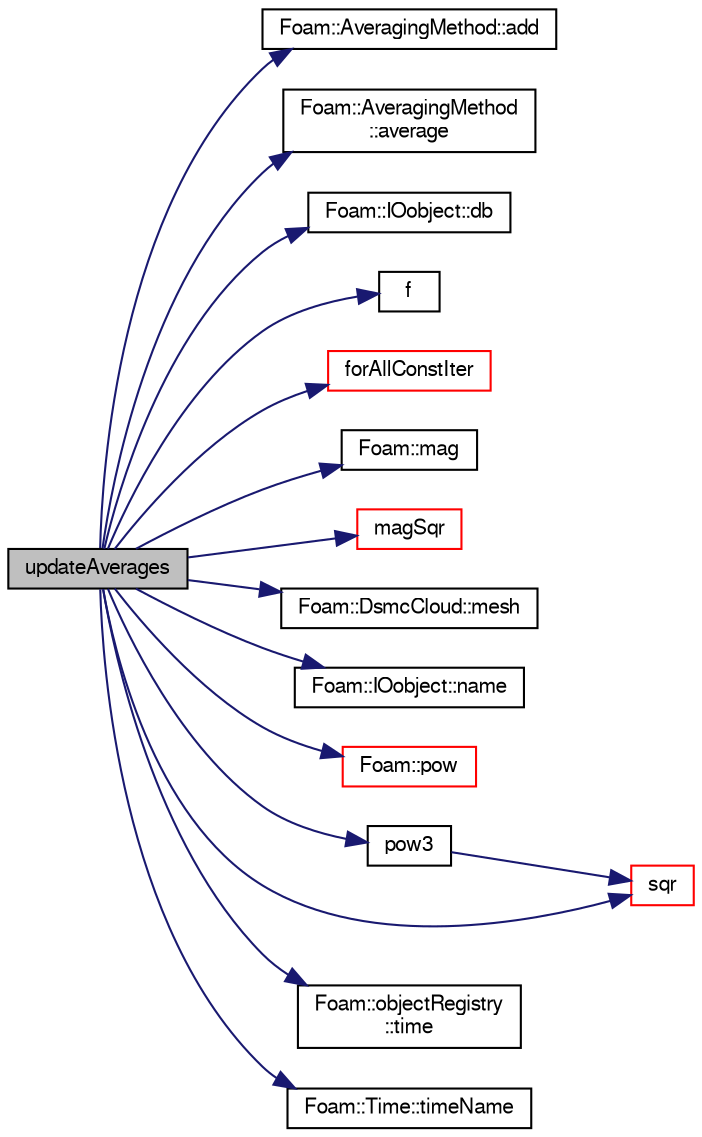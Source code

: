 digraph "updateAverages"
{
  bgcolor="transparent";
  edge [fontname="FreeSans",fontsize="10",labelfontname="FreeSans",labelfontsize="10"];
  node [fontname="FreeSans",fontsize="10",shape=record];
  rankdir="LR";
  Node2 [label="updateAverages",height=0.2,width=0.4,color="black", fillcolor="grey75", style="filled", fontcolor="black"];
  Node2 -> Node3 [color="midnightblue",fontsize="10",style="solid",fontname="FreeSans"];
  Node3 [label="Foam::AveragingMethod::add",height=0.2,width=0.4,color="black",URL="$a23898.html#a6c746e8071b3ec1173b56a9aae5cbb1b",tooltip="Member Functions. "];
  Node2 -> Node4 [color="midnightblue",fontsize="10",style="solid",fontname="FreeSans"];
  Node4 [label="Foam::AveragingMethod\l::average",height=0.2,width=0.4,color="black",URL="$a23898.html#adcc1a888cd92655a25f4d7838e3a3ec1",tooltip="Calculate the average. "];
  Node2 -> Node5 [color="midnightblue",fontsize="10",style="solid",fontname="FreeSans"];
  Node5 [label="Foam::IOobject::db",height=0.2,width=0.4,color="black",URL="$a26142.html#a65cc75d9f80b1df5c3184fb2274a97f1",tooltip="Return the local objectRegistry. "];
  Node2 -> Node6 [color="midnightblue",fontsize="10",style="solid",fontname="FreeSans"];
  Node6 [label="f",height=0.2,width=0.4,color="black",URL="$a17900.html#a888be93833ac7a23170555c69c690288"];
  Node2 -> Node7 [color="midnightblue",fontsize="10",style="solid",fontname="FreeSans"];
  Node7 [label="forAllConstIter",height=0.2,width=0.4,color="red",URL="$a38141.html#ae21e2836509b0fa7f7cedf6493b11b09"];
  Node2 -> Node118 [color="midnightblue",fontsize="10",style="solid",fontname="FreeSans"];
  Node118 [label="Foam::mag",height=0.2,width=0.4,color="black",URL="$a21124.html#a929da2a3fdcf3dacbbe0487d3a330dae"];
  Node2 -> Node308 [color="midnightblue",fontsize="10",style="solid",fontname="FreeSans"];
  Node308 [label="magSqr",height=0.2,width=0.4,color="red",URL="$a12539.html#ab0cd33eb018a643a64ca545601530791"];
  Node2 -> Node310 [color="midnightblue",fontsize="10",style="solid",fontname="FreeSans"];
  Node310 [label="Foam::DsmcCloud::mesh",height=0.2,width=0.4,color="black",URL="$a23686.html#acb31d92d519d673eae6328d85d16fa52",tooltip="Return refernce to the mesh. "];
  Node2 -> Node71 [color="midnightblue",fontsize="10",style="solid",fontname="FreeSans"];
  Node71 [label="Foam::IOobject::name",height=0.2,width=0.4,color="black",URL="$a26142.html#acc80e00a8ac919288fb55bd14cc88bf6",tooltip="Return name. "];
  Node2 -> Node220 [color="midnightblue",fontsize="10",style="solid",fontname="FreeSans"];
  Node220 [label="Foam::pow",height=0.2,width=0.4,color="red",URL="$a21124.html#a7500c8e9d27a442adc75e287de074c7c"];
  Node2 -> Node311 [color="midnightblue",fontsize="10",style="solid",fontname="FreeSans"];
  Node311 [label="pow3",height=0.2,width=0.4,color="black",URL="$a12539.html#a321e95ad714c9c00f472182f293fd081"];
  Node311 -> Node312 [color="midnightblue",fontsize="10",style="solid",fontname="FreeSans"];
  Node312 [label="sqr",height=0.2,width=0.4,color="red",URL="$a12539.html#a557bbac590ed5ce51116be69fe4faa96"];
  Node2 -> Node312 [color="midnightblue",fontsize="10",style="solid",fontname="FreeSans"];
  Node2 -> Node108 [color="midnightblue",fontsize="10",style="solid",fontname="FreeSans"];
  Node108 [label="Foam::objectRegistry\l::time",height=0.2,width=0.4,color="black",URL="$a26326.html#a0d94096809fe3376b29a2a29ca11bb18",tooltip="Return time. "];
  Node2 -> Node313 [color="midnightblue",fontsize="10",style="solid",fontname="FreeSans"];
  Node313 [label="Foam::Time::timeName",height=0.2,width=0.4,color="black",URL="$a26350.html#ad9d86fef6eca18797c786726cf925179",tooltip="Return time name of given scalar time. "];
}
